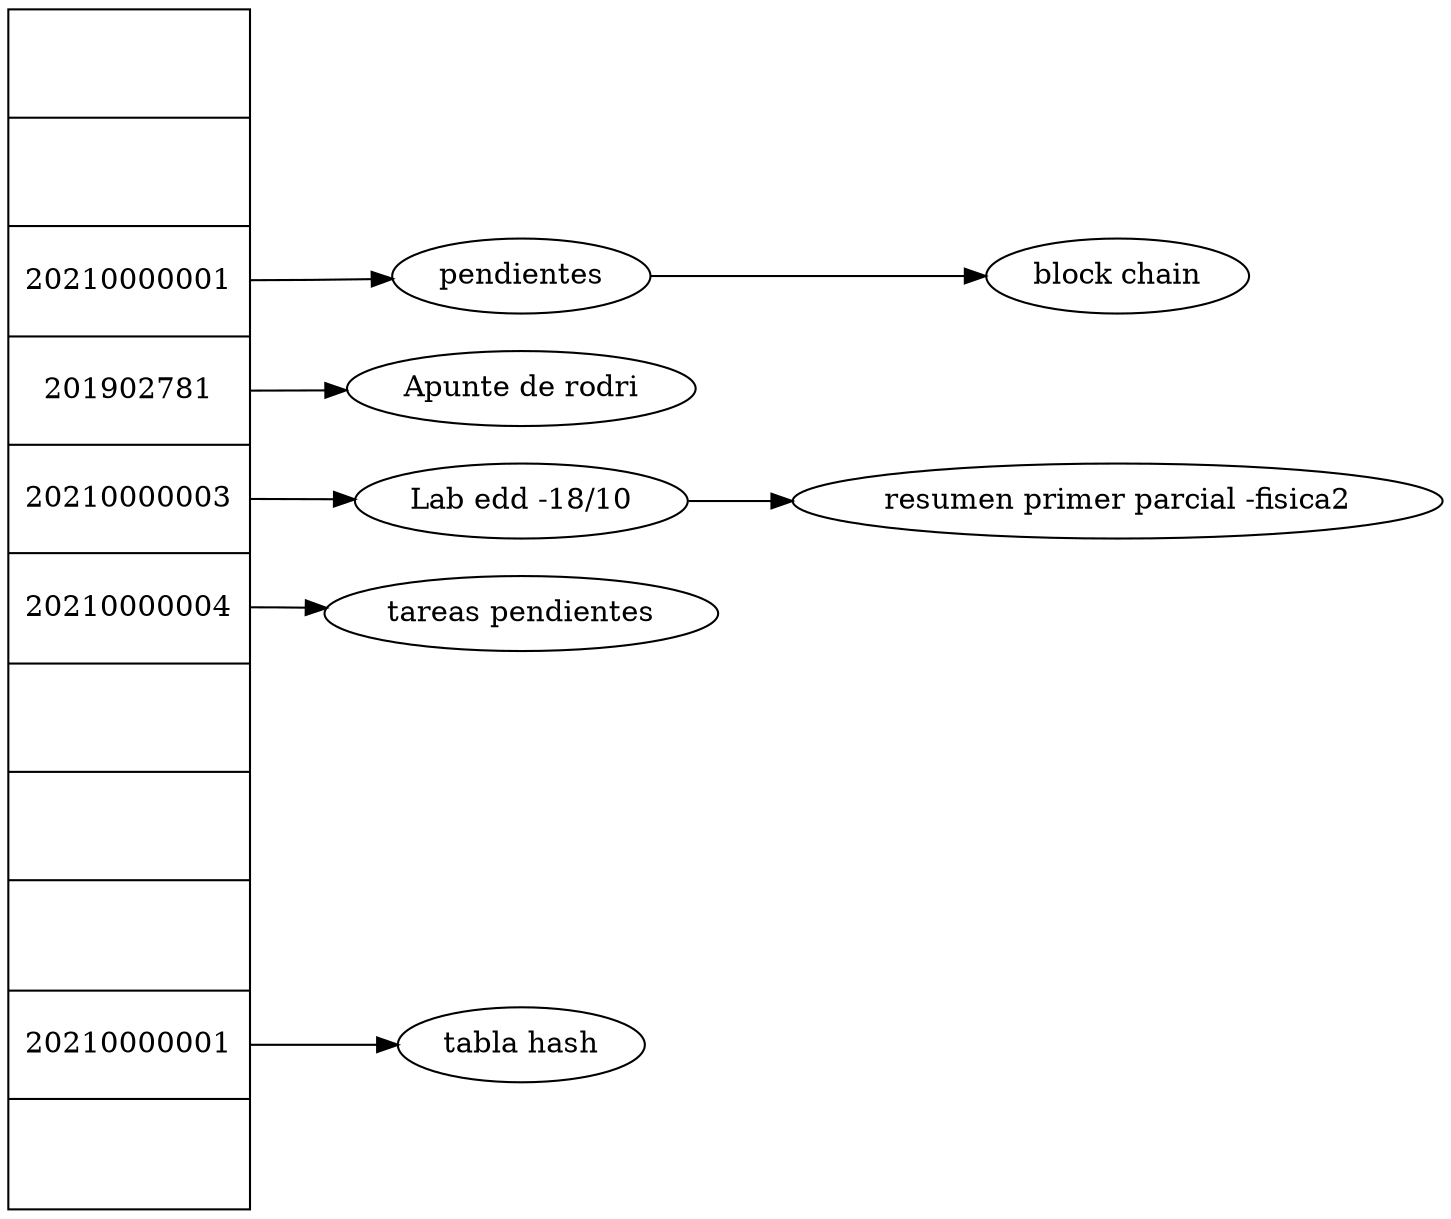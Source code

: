 digraph structs {
 rankdir=LR node[shape=record]; 
struct1 [label="<f0> |<f1> |<f2> 20210000001|<f3> 201902781|<f4> 20210000003|<f5> 20210000004|<f6> |<f7> |<f8> |<f9> 20210000001|<f10> " height=8];
n20 [shape=ellipse, label="pendientes" pos="16, -2!"]struct1:f2 -> n20 

n21 [shape=ellipse, label="block chain" pos="18, -2!"]n20 -> n21 

n30 [shape=ellipse, label="Apunte de rodri" pos="16, -3!"]struct1:f3 -> n30 

n40 [shape=ellipse, label="Lab edd -18/10" pos="16, -4!"]struct1:f4 -> n40 

n41 [shape=ellipse, label="resumen primer parcial -fisica2" pos="18, -4!"]n40 -> n41 

n50 [shape=ellipse, label="tareas pendientes" pos="16, -5!"]struct1:f5 -> n50 

n90 [shape=ellipse, label="tabla hash" pos="16, -9!"]struct1:f9 -> n90 

}